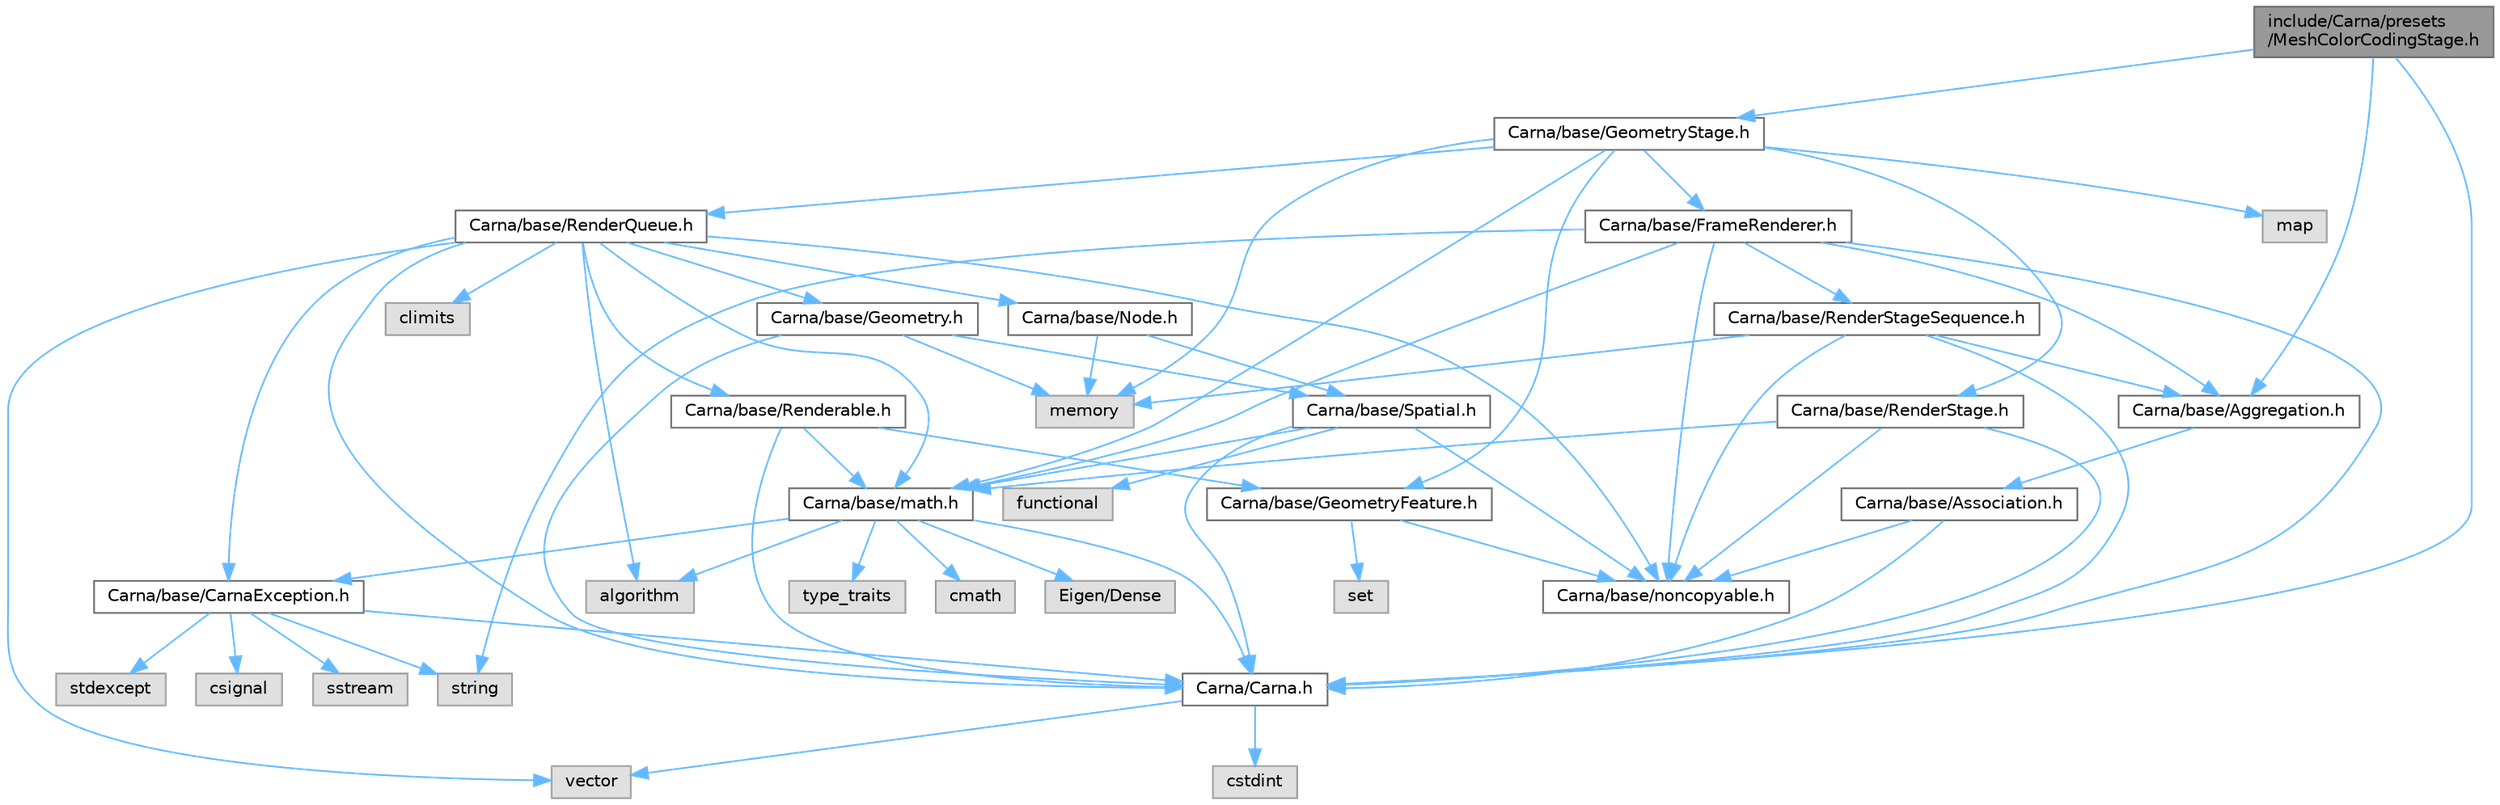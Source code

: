 digraph "include/Carna/presets/MeshColorCodingStage.h"
{
 // LATEX_PDF_SIZE
  bgcolor="transparent";
  edge [fontname=Helvetica,fontsize=10,labelfontname=Helvetica,labelfontsize=10];
  node [fontname=Helvetica,fontsize=10,shape=box,height=0.2,width=0.4];
  Node1 [id="Node000001",label="include/Carna/presets\l/MeshColorCodingStage.h",height=0.2,width=0.4,color="gray40", fillcolor="grey60", style="filled", fontcolor="black",tooltip="Defines Carna::presets::MeshColorCodingStage."];
  Node1 -> Node2 [id="edge1_Node000001_Node000002",color="steelblue1",style="solid",tooltip=" "];
  Node2 [id="Node000002",label="Carna/Carna.h",height=0.2,width=0.4,color="grey40", fillcolor="white", style="filled",URL="$Carna_8h_source.html",tooltip=" "];
  Node2 -> Node3 [id="edge2_Node000002_Node000003",color="steelblue1",style="solid",tooltip=" "];
  Node3 [id="Node000003",label="vector",height=0.2,width=0.4,color="grey60", fillcolor="#E0E0E0", style="filled",tooltip=" "];
  Node2 -> Node4 [id="edge3_Node000002_Node000004",color="steelblue1",style="solid",tooltip=" "];
  Node4 [id="Node000004",label="cstdint",height=0.2,width=0.4,color="grey60", fillcolor="#E0E0E0", style="filled",tooltip=" "];
  Node1 -> Node5 [id="edge4_Node000001_Node000005",color="steelblue1",style="solid",tooltip=" "];
  Node5 [id="Node000005",label="Carna/base/GeometryStage.h",height=0.2,width=0.4,color="grey40", fillcolor="white", style="filled",URL="$GeometryStage_8h.html",tooltip="Defines Carna::base::GeometryStage."];
  Node5 -> Node6 [id="edge5_Node000005_Node000006",color="steelblue1",style="solid",tooltip=" "];
  Node6 [id="Node000006",label="Carna/base/FrameRenderer.h",height=0.2,width=0.4,color="grey40", fillcolor="white", style="filled",URL="$FrameRenderer_8h.html",tooltip="Defines Carna::base::FrameRenderer."];
  Node6 -> Node2 [id="edge6_Node000006_Node000002",color="steelblue1",style="solid",tooltip=" "];
  Node6 -> Node7 [id="edge7_Node000006_Node000007",color="steelblue1",style="solid",tooltip=" "];
  Node7 [id="Node000007",label="Carna/base/RenderStageSequence.h",height=0.2,width=0.4,color="grey40", fillcolor="white", style="filled",URL="$RenderStageSequence_8h.html",tooltip="Defines Carna::base::RenderStageSequence."];
  Node7 -> Node2 [id="edge8_Node000007_Node000002",color="steelblue1",style="solid",tooltip=" "];
  Node7 -> Node8 [id="edge9_Node000007_Node000008",color="steelblue1",style="solid",tooltip=" "];
  Node8 [id="Node000008",label="Carna/base/Aggregation.h",height=0.2,width=0.4,color="grey40", fillcolor="white", style="filled",URL="$Aggregation_8h.html",tooltip="Defines Carna::base::Aggregation."];
  Node8 -> Node9 [id="edge10_Node000008_Node000009",color="steelblue1",style="solid",tooltip=" "];
  Node9 [id="Node000009",label="Carna/base/Association.h",height=0.2,width=0.4,color="grey40", fillcolor="white", style="filled",URL="$Association_8h.html",tooltip="Defines Carna::base::Association."];
  Node9 -> Node2 [id="edge11_Node000009_Node000002",color="steelblue1",style="solid",tooltip=" "];
  Node9 -> Node10 [id="edge12_Node000009_Node000010",color="steelblue1",style="solid",tooltip=" "];
  Node10 [id="Node000010",label="Carna/base/noncopyable.h",height=0.2,width=0.4,color="grey40", fillcolor="white", style="filled",URL="$noncopyable_8h.html",tooltip=" "];
  Node7 -> Node10 [id="edge13_Node000007_Node000010",color="steelblue1",style="solid",tooltip=" "];
  Node7 -> Node11 [id="edge14_Node000007_Node000011",color="steelblue1",style="solid",tooltip=" "];
  Node11 [id="Node000011",label="memory",height=0.2,width=0.4,color="grey60", fillcolor="#E0E0E0", style="filled",tooltip=" "];
  Node6 -> Node8 [id="edge15_Node000006_Node000008",color="steelblue1",style="solid",tooltip=" "];
  Node6 -> Node10 [id="edge16_Node000006_Node000010",color="steelblue1",style="solid",tooltip=" "];
  Node6 -> Node12 [id="edge17_Node000006_Node000012",color="steelblue1",style="solid",tooltip=" "];
  Node12 [id="Node000012",label="Carna/base/math.h",height=0.2,width=0.4,color="grey40", fillcolor="white", style="filled",URL="$math_8h.html",tooltip="Defines Carna::base::math namespace and CARNA_FOR_VECTOR3UI."];
  Node12 -> Node2 [id="edge18_Node000012_Node000002",color="steelblue1",style="solid",tooltip=" "];
  Node12 -> Node13 [id="edge19_Node000012_Node000013",color="steelblue1",style="solid",tooltip=" "];
  Node13 [id="Node000013",label="Carna/base/CarnaException.h",height=0.2,width=0.4,color="grey40", fillcolor="white", style="filled",URL="$CarnaException_8h.html",tooltip="Defines Carna::base::CarnaException, Carna::base::AssertionFailure."];
  Node13 -> Node2 [id="edge20_Node000013_Node000002",color="steelblue1",style="solid",tooltip=" "];
  Node13 -> Node14 [id="edge21_Node000013_Node000014",color="steelblue1",style="solid",tooltip=" "];
  Node14 [id="Node000014",label="string",height=0.2,width=0.4,color="grey60", fillcolor="#E0E0E0", style="filled",tooltip=" "];
  Node13 -> Node15 [id="edge22_Node000013_Node000015",color="steelblue1",style="solid",tooltip=" "];
  Node15 [id="Node000015",label="sstream",height=0.2,width=0.4,color="grey60", fillcolor="#E0E0E0", style="filled",tooltip=" "];
  Node13 -> Node16 [id="edge23_Node000013_Node000016",color="steelblue1",style="solid",tooltip=" "];
  Node16 [id="Node000016",label="stdexcept",height=0.2,width=0.4,color="grey60", fillcolor="#E0E0E0", style="filled",tooltip=" "];
  Node13 -> Node17 [id="edge24_Node000013_Node000017",color="steelblue1",style="solid",tooltip=" "];
  Node17 [id="Node000017",label="csignal",height=0.2,width=0.4,color="grey60", fillcolor="#E0E0E0", style="filled",tooltip=" "];
  Node12 -> Node18 [id="edge25_Node000012_Node000018",color="steelblue1",style="solid",tooltip=" "];
  Node18 [id="Node000018",label="algorithm",height=0.2,width=0.4,color="grey60", fillcolor="#E0E0E0", style="filled",tooltip=" "];
  Node12 -> Node19 [id="edge26_Node000012_Node000019",color="steelblue1",style="solid",tooltip=" "];
  Node19 [id="Node000019",label="type_traits",height=0.2,width=0.4,color="grey60", fillcolor="#E0E0E0", style="filled",tooltip=" "];
  Node12 -> Node20 [id="edge27_Node000012_Node000020",color="steelblue1",style="solid",tooltip=" "];
  Node20 [id="Node000020",label="cmath",height=0.2,width=0.4,color="grey60", fillcolor="#E0E0E0", style="filled",tooltip=" "];
  Node12 -> Node21 [id="edge28_Node000012_Node000021",color="steelblue1",style="solid",tooltip=" "];
  Node21 [id="Node000021",label="Eigen/Dense",height=0.2,width=0.4,color="grey60", fillcolor="#E0E0E0", style="filled",tooltip=" "];
  Node6 -> Node14 [id="edge29_Node000006_Node000014",color="steelblue1",style="solid",tooltip=" "];
  Node5 -> Node22 [id="edge30_Node000005_Node000022",color="steelblue1",style="solid",tooltip=" "];
  Node22 [id="Node000022",label="Carna/base/RenderStage.h",height=0.2,width=0.4,color="grey40", fillcolor="white", style="filled",URL="$RenderStage_8h.html",tooltip="Defines Carna::base::RenderStage."];
  Node22 -> Node2 [id="edge31_Node000022_Node000002",color="steelblue1",style="solid",tooltip=" "];
  Node22 -> Node10 [id="edge32_Node000022_Node000010",color="steelblue1",style="solid",tooltip=" "];
  Node22 -> Node12 [id="edge33_Node000022_Node000012",color="steelblue1",style="solid",tooltip=" "];
  Node5 -> Node23 [id="edge34_Node000005_Node000023",color="steelblue1",style="solid",tooltip=" "];
  Node23 [id="Node000023",label="Carna/base/RenderQueue.h",height=0.2,width=0.4,color="grey40", fillcolor="white", style="filled",URL="$RenderQueue_8h.html",tooltip="Defines Carna::base::RenderQueue."];
  Node23 -> Node2 [id="edge35_Node000023_Node000002",color="steelblue1",style="solid",tooltip=" "];
  Node23 -> Node24 [id="edge36_Node000023_Node000024",color="steelblue1",style="solid",tooltip=" "];
  Node24 [id="Node000024",label="Carna/base/Node.h",height=0.2,width=0.4,color="grey40", fillcolor="white", style="filled",URL="$Node_8h.html",tooltip="Defines Carna::base::Node."];
  Node24 -> Node25 [id="edge37_Node000024_Node000025",color="steelblue1",style="solid",tooltip=" "];
  Node25 [id="Node000025",label="Carna/base/Spatial.h",height=0.2,width=0.4,color="grey40", fillcolor="white", style="filled",URL="$Spatial_8h.html",tooltip="Defines Carna::base::Spatial."];
  Node25 -> Node2 [id="edge38_Node000025_Node000002",color="steelblue1",style="solid",tooltip=" "];
  Node25 -> Node12 [id="edge39_Node000025_Node000012",color="steelblue1",style="solid",tooltip=" "];
  Node25 -> Node10 [id="edge40_Node000025_Node000010",color="steelblue1",style="solid",tooltip=" "];
  Node25 -> Node26 [id="edge41_Node000025_Node000026",color="steelblue1",style="solid",tooltip=" "];
  Node26 [id="Node000026",label="functional",height=0.2,width=0.4,color="grey60", fillcolor="#E0E0E0", style="filled",tooltip=" "];
  Node24 -> Node11 [id="edge42_Node000024_Node000011",color="steelblue1",style="solid",tooltip=" "];
  Node23 -> Node27 [id="edge43_Node000023_Node000027",color="steelblue1",style="solid",tooltip=" "];
  Node27 [id="Node000027",label="Carna/base/Geometry.h",height=0.2,width=0.4,color="grey40", fillcolor="white", style="filled",URL="$Geometry_8h.html",tooltip="Defines Carna::base::Geometry."];
  Node27 -> Node2 [id="edge44_Node000027_Node000002",color="steelblue1",style="solid",tooltip=" "];
  Node27 -> Node25 [id="edge45_Node000027_Node000025",color="steelblue1",style="solid",tooltip=" "];
  Node27 -> Node11 [id="edge46_Node000027_Node000011",color="steelblue1",style="solid",tooltip=" "];
  Node23 -> Node28 [id="edge47_Node000023_Node000028",color="steelblue1",style="solid",tooltip=" "];
  Node28 [id="Node000028",label="Carna/base/Renderable.h",height=0.2,width=0.4,color="grey40", fillcolor="white", style="filled",URL="$Renderable_8h.html",tooltip="Defines Carna::base::Renderable."];
  Node28 -> Node2 [id="edge48_Node000028_Node000002",color="steelblue1",style="solid",tooltip=" "];
  Node28 -> Node29 [id="edge49_Node000028_Node000029",color="steelblue1",style="solid",tooltip=" "];
  Node29 [id="Node000029",label="Carna/base/GeometryFeature.h",height=0.2,width=0.4,color="grey40", fillcolor="white", style="filled",URL="$GeometryFeature_8h.html",tooltip="Defines Carna::base::GeometryFeature."];
  Node29 -> Node10 [id="edge50_Node000029_Node000010",color="steelblue1",style="solid",tooltip=" "];
  Node29 -> Node30 [id="edge51_Node000029_Node000030",color="steelblue1",style="solid",tooltip=" "];
  Node30 [id="Node000030",label="set",height=0.2,width=0.4,color="grey60", fillcolor="#E0E0E0", style="filled",tooltip=" "];
  Node28 -> Node12 [id="edge52_Node000028_Node000012",color="steelblue1",style="solid",tooltip=" "];
  Node23 -> Node12 [id="edge53_Node000023_Node000012",color="steelblue1",style="solid",tooltip=" "];
  Node23 -> Node13 [id="edge54_Node000023_Node000013",color="steelblue1",style="solid",tooltip=" "];
  Node23 -> Node10 [id="edge55_Node000023_Node000010",color="steelblue1",style="solid",tooltip=" "];
  Node23 -> Node3 [id="edge56_Node000023_Node000003",color="steelblue1",style="solid",tooltip=" "];
  Node23 -> Node18 [id="edge57_Node000023_Node000018",color="steelblue1",style="solid",tooltip=" "];
  Node23 -> Node31 [id="edge58_Node000023_Node000031",color="steelblue1",style="solid",tooltip=" "];
  Node31 [id="Node000031",label="climits",height=0.2,width=0.4,color="grey60", fillcolor="#E0E0E0", style="filled",tooltip=" "];
  Node5 -> Node29 [id="edge59_Node000005_Node000029",color="steelblue1",style="solid",tooltip=" "];
  Node5 -> Node12 [id="edge60_Node000005_Node000012",color="steelblue1",style="solid",tooltip=" "];
  Node5 -> Node11 [id="edge61_Node000005_Node000011",color="steelblue1",style="solid",tooltip=" "];
  Node5 -> Node32 [id="edge62_Node000005_Node000032",color="steelblue1",style="solid",tooltip=" "];
  Node32 [id="Node000032",label="map",height=0.2,width=0.4,color="grey60", fillcolor="#E0E0E0", style="filled",tooltip=" "];
  Node1 -> Node8 [id="edge63_Node000001_Node000008",color="steelblue1",style="solid",tooltip=" "];
}
